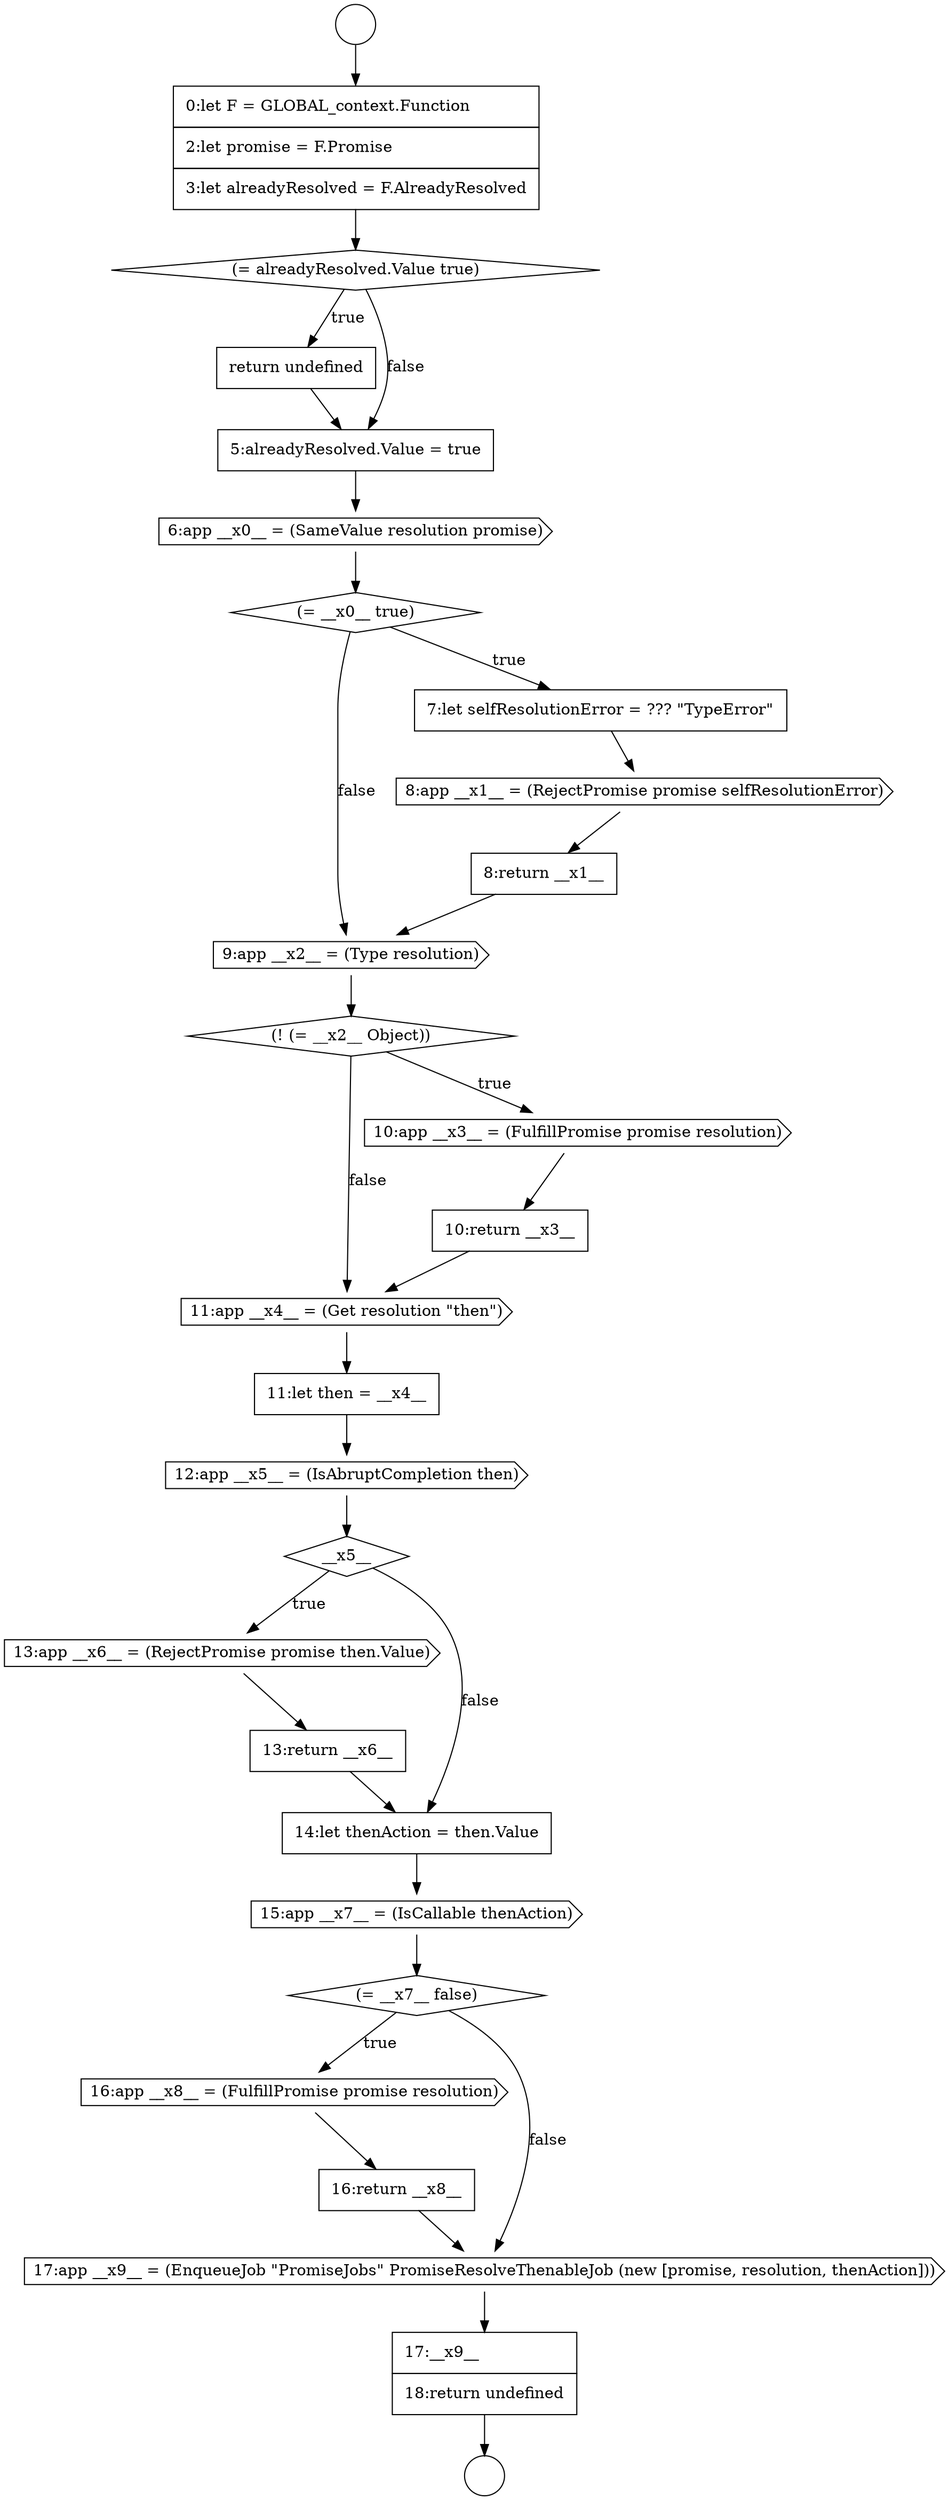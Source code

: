 digraph {
  node17411 [shape=cds, label=<<font color="black">9:app __x2__ = (Type resolution)</font>> color="black" fillcolor="white" style=filled]
  node17415 [shape=cds, label=<<font color="black">11:app __x4__ = (Get resolution &quot;then&quot;)</font>> color="black" fillcolor="white" style=filled]
  node17410 [shape=none, margin=0, label=<<font color="black">
    <table border="0" cellborder="1" cellspacing="0" cellpadding="10">
      <tr><td align="left">8:return __x1__</td></tr>
    </table>
  </font>> color="black" fillcolor="white" style=filled]
  node17423 [shape=diamond, label=<<font color="black">(= __x7__ false)</font>> color="black" fillcolor="white" style=filled]
  node17406 [shape=cds, label=<<font color="black">6:app __x0__ = (SameValue resolution promise)</font>> color="black" fillcolor="white" style=filled]
  node17412 [shape=diamond, label=<<font color="black">(! (= __x2__ Object))</font>> color="black" fillcolor="white" style=filled]
  node17402 [shape=none, margin=0, label=<<font color="black">
    <table border="0" cellborder="1" cellspacing="0" cellpadding="10">
      <tr><td align="left">0:let F = GLOBAL_context.Function</td></tr>
      <tr><td align="left">2:let promise = F.Promise</td></tr>
      <tr><td align="left">3:let alreadyResolved = F.AlreadyResolved</td></tr>
    </table>
  </font>> color="black" fillcolor="white" style=filled]
  node17416 [shape=none, margin=0, label=<<font color="black">
    <table border="0" cellborder="1" cellspacing="0" cellpadding="10">
      <tr><td align="left">11:let then = __x4__</td></tr>
    </table>
  </font>> color="black" fillcolor="white" style=filled]
  node17427 [shape=none, margin=0, label=<<font color="black">
    <table border="0" cellborder="1" cellspacing="0" cellpadding="10">
      <tr><td align="left">17:__x9__</td></tr>
      <tr><td align="left">18:return undefined</td></tr>
    </table>
  </font>> color="black" fillcolor="white" style=filled]
  node17417 [shape=cds, label=<<font color="black">12:app __x5__ = (IsAbruptCompletion then)</font>> color="black" fillcolor="white" style=filled]
  node17414 [shape=none, margin=0, label=<<font color="black">
    <table border="0" cellborder="1" cellspacing="0" cellpadding="10">
      <tr><td align="left">10:return __x3__</td></tr>
    </table>
  </font>> color="black" fillcolor="white" style=filled]
  node17409 [shape=cds, label=<<font color="black">8:app __x1__ = (RejectPromise promise selfResolutionError)</font>> color="black" fillcolor="white" style=filled]
  node17404 [shape=none, margin=0, label=<<font color="black">
    <table border="0" cellborder="1" cellspacing="0" cellpadding="10">
      <tr><td align="left">return undefined</td></tr>
    </table>
  </font>> color="black" fillcolor="white" style=filled]
  node17424 [shape=cds, label=<<font color="black">16:app __x8__ = (FulfillPromise promise resolution)</font>> color="black" fillcolor="white" style=filled]
  node17407 [shape=diamond, label=<<font color="black">(= __x0__ true)</font>> color="black" fillcolor="white" style=filled]
  node17403 [shape=diamond, label=<<font color="black">(= alreadyResolved.Value true)</font>> color="black" fillcolor="white" style=filled]
  node17425 [shape=none, margin=0, label=<<font color="black">
    <table border="0" cellborder="1" cellspacing="0" cellpadding="10">
      <tr><td align="left">16:return __x8__</td></tr>
    </table>
  </font>> color="black" fillcolor="white" style=filled]
  node17420 [shape=none, margin=0, label=<<font color="black">
    <table border="0" cellborder="1" cellspacing="0" cellpadding="10">
      <tr><td align="left">13:return __x6__</td></tr>
    </table>
  </font>> color="black" fillcolor="white" style=filled]
  node17419 [shape=cds, label=<<font color="black">13:app __x6__ = (RejectPromise promise then.Value)</font>> color="black" fillcolor="white" style=filled]
  node17426 [shape=cds, label=<<font color="black">17:app __x9__ = (EnqueueJob &quot;PromiseJobs&quot; PromiseResolveThenableJob (new [promise, resolution, thenAction]))</font>> color="black" fillcolor="white" style=filled]
  node17405 [shape=none, margin=0, label=<<font color="black">
    <table border="0" cellborder="1" cellspacing="0" cellpadding="10">
      <tr><td align="left">5:alreadyResolved.Value = true</td></tr>
    </table>
  </font>> color="black" fillcolor="white" style=filled]
  node17422 [shape=cds, label=<<font color="black">15:app __x7__ = (IsCallable thenAction)</font>> color="black" fillcolor="white" style=filled]
  node17401 [shape=circle label=" " color="black" fillcolor="white" style=filled]
  node17418 [shape=diamond, label=<<font color="black">__x5__</font>> color="black" fillcolor="white" style=filled]
  node17413 [shape=cds, label=<<font color="black">10:app __x3__ = (FulfillPromise promise resolution)</font>> color="black" fillcolor="white" style=filled]
  node17400 [shape=circle label=" " color="black" fillcolor="white" style=filled]
  node17421 [shape=none, margin=0, label=<<font color="black">
    <table border="0" cellborder="1" cellspacing="0" cellpadding="10">
      <tr><td align="left">14:let thenAction = then.Value</td></tr>
    </table>
  </font>> color="black" fillcolor="white" style=filled]
  node17408 [shape=none, margin=0, label=<<font color="black">
    <table border="0" cellborder="1" cellspacing="0" cellpadding="10">
      <tr><td align="left">7:let selfResolutionError = ??? &quot;TypeError&quot;</td></tr>
    </table>
  </font>> color="black" fillcolor="white" style=filled]
  node17407 -> node17408 [label=<<font color="black">true</font>> color="black"]
  node17407 -> node17411 [label=<<font color="black">false</font>> color="black"]
  node17414 -> node17415 [ color="black"]
  node17425 -> node17426 [ color="black"]
  node17410 -> node17411 [ color="black"]
  node17403 -> node17404 [label=<<font color="black">true</font>> color="black"]
  node17403 -> node17405 [label=<<font color="black">false</font>> color="black"]
  node17402 -> node17403 [ color="black"]
  node17423 -> node17424 [label=<<font color="black">true</font>> color="black"]
  node17423 -> node17426 [label=<<font color="black">false</font>> color="black"]
  node17413 -> node17414 [ color="black"]
  node17411 -> node17412 [ color="black"]
  node17408 -> node17409 [ color="black"]
  node17400 -> node17402 [ color="black"]
  node17409 -> node17410 [ color="black"]
  node17406 -> node17407 [ color="black"]
  node17426 -> node17427 [ color="black"]
  node17419 -> node17420 [ color="black"]
  node17417 -> node17418 [ color="black"]
  node17420 -> node17421 [ color="black"]
  node17421 -> node17422 [ color="black"]
  node17416 -> node17417 [ color="black"]
  node17422 -> node17423 [ color="black"]
  node17418 -> node17419 [label=<<font color="black">true</font>> color="black"]
  node17418 -> node17421 [label=<<font color="black">false</font>> color="black"]
  node17415 -> node17416 [ color="black"]
  node17405 -> node17406 [ color="black"]
  node17427 -> node17401 [ color="black"]
  node17412 -> node17413 [label=<<font color="black">true</font>> color="black"]
  node17412 -> node17415 [label=<<font color="black">false</font>> color="black"]
  node17404 -> node17405 [ color="black"]
  node17424 -> node17425 [ color="black"]
}
